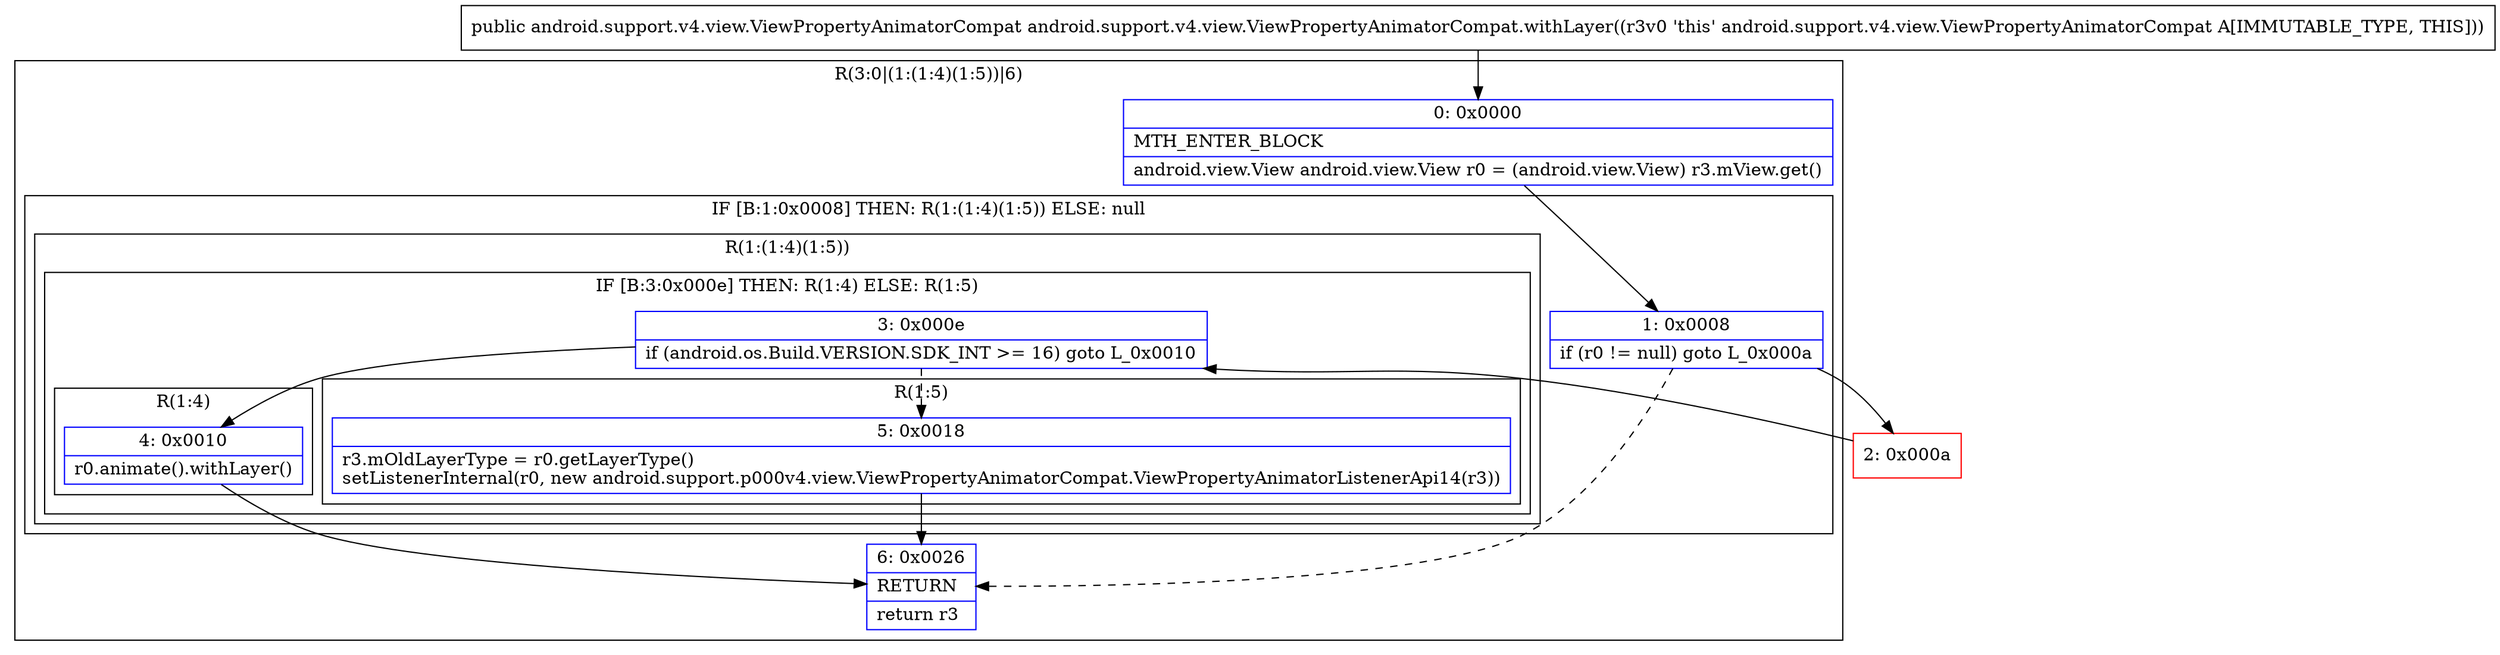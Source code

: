 digraph "CFG forandroid.support.v4.view.ViewPropertyAnimatorCompat.withLayer()Landroid\/support\/v4\/view\/ViewPropertyAnimatorCompat;" {
subgraph cluster_Region_642920197 {
label = "R(3:0|(1:(1:4)(1:5))|6)";
node [shape=record,color=blue];
Node_0 [shape=record,label="{0\:\ 0x0000|MTH_ENTER_BLOCK\l|android.view.View android.view.View r0 = (android.view.View) r3.mView.get()\l}"];
subgraph cluster_IfRegion_407851270 {
label = "IF [B:1:0x0008] THEN: R(1:(1:4)(1:5)) ELSE: null";
node [shape=record,color=blue];
Node_1 [shape=record,label="{1\:\ 0x0008|if (r0 != null) goto L_0x000a\l}"];
subgraph cluster_Region_1893913911 {
label = "R(1:(1:4)(1:5))";
node [shape=record,color=blue];
subgraph cluster_IfRegion_1606182214 {
label = "IF [B:3:0x000e] THEN: R(1:4) ELSE: R(1:5)";
node [shape=record,color=blue];
Node_3 [shape=record,label="{3\:\ 0x000e|if (android.os.Build.VERSION.SDK_INT \>= 16) goto L_0x0010\l}"];
subgraph cluster_Region_222347942 {
label = "R(1:4)";
node [shape=record,color=blue];
Node_4 [shape=record,label="{4\:\ 0x0010|r0.animate().withLayer()\l}"];
}
subgraph cluster_Region_1194558279 {
label = "R(1:5)";
node [shape=record,color=blue];
Node_5 [shape=record,label="{5\:\ 0x0018|r3.mOldLayerType = r0.getLayerType()\lsetListenerInternal(r0, new android.support.p000v4.view.ViewPropertyAnimatorCompat.ViewPropertyAnimatorListenerApi14(r3))\l}"];
}
}
}
}
Node_6 [shape=record,label="{6\:\ 0x0026|RETURN\l|return r3\l}"];
}
Node_2 [shape=record,color=red,label="{2\:\ 0x000a}"];
MethodNode[shape=record,label="{public android.support.v4.view.ViewPropertyAnimatorCompat android.support.v4.view.ViewPropertyAnimatorCompat.withLayer((r3v0 'this' android.support.v4.view.ViewPropertyAnimatorCompat A[IMMUTABLE_TYPE, THIS])) }"];
MethodNode -> Node_0;
Node_0 -> Node_1;
Node_1 -> Node_2;
Node_1 -> Node_6[style=dashed];
Node_3 -> Node_4;
Node_3 -> Node_5[style=dashed];
Node_4 -> Node_6;
Node_5 -> Node_6;
Node_2 -> Node_3;
}

